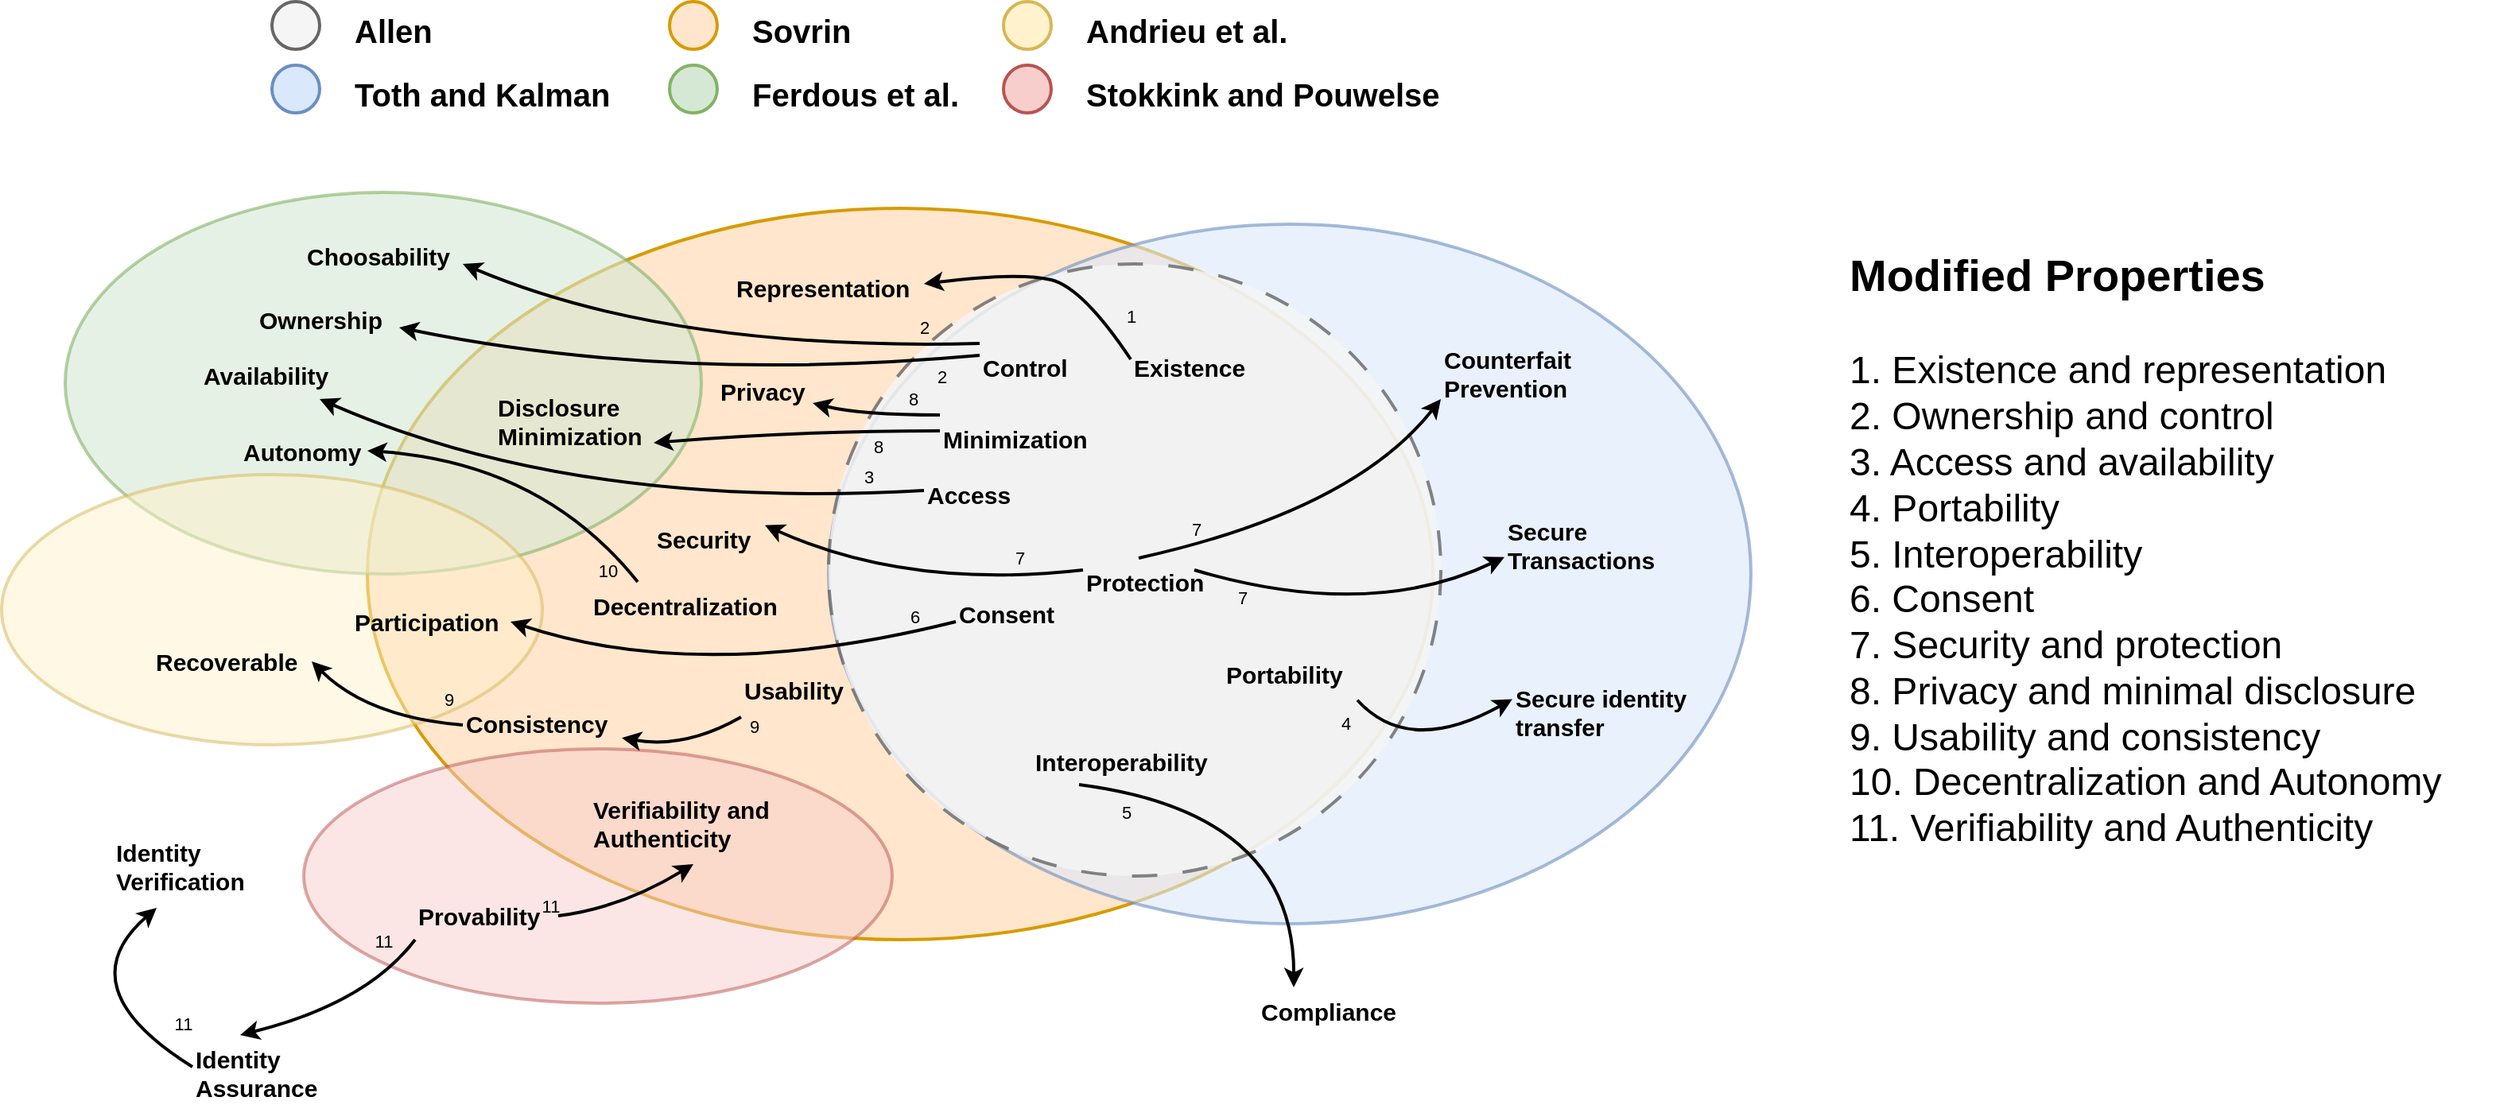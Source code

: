 <mxfile version="26.0.13">
  <diagram name="Page-1" id="ZYrrmXiqT1XjjsEul3kW">
    <mxGraphModel dx="3497" dy="2543" grid="1" gridSize="10" guides="1" tooltips="1" connect="1" arrows="1" fold="1" page="1" pageScale="1" pageWidth="850" pageHeight="1100" math="0" shadow="0">
      <root>
        <mxCell id="0" />
        <mxCell id="1" parent="0" />
        <mxCell id="5MBzVt5I1K_pLWP5MOk9-1" value="" style="ellipse;whiteSpace=wrap;html=1;direction=west;fillColor=#ffe6cc;strokeColor=#d79b00;strokeWidth=2;" vertex="1" parent="1">
          <mxGeometry x="-280" y="10" width="670" height="460" as="geometry" />
        </mxCell>
        <mxCell id="5MBzVt5I1K_pLWP5MOk9-2" value="" style="ellipse;whiteSpace=wrap;html=1;opacity=50;fillColor=#f8cecc;strokeColor=#b85450;strokeWidth=2;" vertex="1" parent="1">
          <mxGeometry x="-320" y="350" width="370" height="160" as="geometry" />
        </mxCell>
        <mxCell id="5MBzVt5I1K_pLWP5MOk9-3" value="" style="ellipse;whiteSpace=wrap;html=1;direction=south;fillColor=#dae8fc;strokeColor=#6c8ebf;opacity=60;strokeWidth=2;" vertex="1" parent="1">
          <mxGeometry x="10" y="20" width="580" height="440" as="geometry" />
        </mxCell>
        <mxCell id="5MBzVt5I1K_pLWP5MOk9-4" value="" style="ellipse;whiteSpace=wrap;html=1;fillColor=#d5e8d4;strokeColor=#82b366;opacity=60;strokeWidth=2;" vertex="1" parent="1">
          <mxGeometry x="-470" width="400" height="240" as="geometry" />
        </mxCell>
        <mxCell id="5MBzVt5I1K_pLWP5MOk9-5" value="" style="ellipse;whiteSpace=wrap;html=1;fillColor=#fff2cc;strokeColor=#d6b656;opacity=50;strokeWidth=2;" vertex="1" parent="1">
          <mxGeometry x="-510" y="177.5" width="340" height="170" as="geometry" />
        </mxCell>
        <mxCell id="5MBzVt5I1K_pLWP5MOk9-6" value="" style="ellipse;whiteSpace=wrap;html=1;aspect=fixed;fillColor=#f5f5f5;dashed=1;dashPattern=8 8;fontColor=#333333;strokeColor=#666666;opacity=80;strokeWidth=2;" vertex="1" parent="1">
          <mxGeometry x="10" y="45" width="385" height="385" as="geometry" />
        </mxCell>
        <mxCell id="5MBzVt5I1K_pLWP5MOk9-7" value="" style="endArrow=classic;html=1;rounded=0;entryX=1;entryY=0.5;entryDx=0;entryDy=0;exitX=0;exitY=0.5;exitDx=0;exitDy=0;curved=1;strokeWidth=2;" edge="1" parent="1" source="5MBzVt5I1K_pLWP5MOk9-15" target="5MBzVt5I1K_pLWP5MOk9-36">
          <mxGeometry width="50" height="50" relative="1" as="geometry">
            <mxPoint x="205" y="350" as="sourcePoint" />
            <mxPoint x="293" y="460" as="targetPoint" />
            <Array as="points">
              <mxPoint x="-70" y="310" />
            </Array>
          </mxGeometry>
        </mxCell>
        <mxCell id="5MBzVt5I1K_pLWP5MOk9-8" value="6" style="edgeLabel;html=1;align=center;verticalAlign=middle;resizable=0;points=[];labelBackgroundColor=none;" vertex="1" connectable="0" parent="5MBzVt5I1K_pLWP5MOk9-7">
          <mxGeometry x="-0.043" y="-4" relative="1" as="geometry">
            <mxPoint x="110" y="-33" as="offset" />
          </mxGeometry>
        </mxCell>
        <mxCell id="5MBzVt5I1K_pLWP5MOk9-9" value="&lt;div&gt;&lt;font style=&quot;font-size: 28px;&quot;&gt;&lt;b&gt;&lt;font&gt;Modified Properties&lt;/font&gt;&lt;/b&gt;&lt;/font&gt;&lt;/div&gt;&lt;div&gt;&lt;font style=&quot;font-size: 24px;&quot;&gt;&lt;br&gt;&lt;/font&gt;&lt;/div&gt;&lt;div&gt;&lt;font style=&quot;font-size: 24px;&quot;&gt;1. Existence and representation&lt;/font&gt;&lt;/div&gt;&lt;div&gt;&lt;font style=&quot;font-size: 24px;&quot;&gt;2. Ownership and control&lt;/font&gt;&lt;/div&gt;&lt;div&gt;&lt;font style=&quot;font-size: 24px;&quot;&gt;3. Access and availability&lt;/font&gt;&lt;/div&gt;&lt;div&gt;&lt;font style=&quot;font-size: 24px;&quot;&gt;4. Portability&lt;/font&gt;&lt;/div&gt;&lt;div&gt;&lt;font style=&quot;font-size: 24px;&quot;&gt;5. Interoperability&lt;/font&gt;&lt;/div&gt;&lt;div&gt;&lt;font style=&quot;font-size: 24px;&quot;&gt;6. Consent&lt;/font&gt;&lt;/div&gt;&lt;div&gt;&lt;font style=&quot;font-size: 24px;&quot;&gt;7. Security and protection&lt;/font&gt;&lt;/div&gt;&lt;div&gt;&lt;font style=&quot;font-size: 24px;&quot;&gt;8. Privacy and minimal disclosure&lt;/font&gt;&lt;/div&gt;&lt;div&gt;&lt;font style=&quot;font-size: 24px;&quot;&gt;9. Usability and consistency&lt;/font&gt;&lt;/div&gt;&lt;div&gt;&lt;font style=&quot;font-size: 24px;&quot;&gt;10. Decentralization and Autonomy&lt;/font&gt;&lt;/div&gt;&lt;div&gt;&lt;font style=&quot;font-size: 24px;&quot;&gt;11. Verifiability and Authenticity&lt;/font&gt;&lt;/div&gt;" style="rounded=1;whiteSpace=wrap;html=1;align=left;fillColor=none;strokeColor=none;strokeWidth=2;" vertex="1" parent="1">
          <mxGeometry x="650" y="27.5" width="410" height="395" as="geometry" />
        </mxCell>
        <mxCell id="5MBzVt5I1K_pLWP5MOk9-10" value="Existence &amp;nbsp;" style="text;whiteSpace=wrap;html=1;fontStyle=1;fontSize=15;" vertex="1" parent="1">
          <mxGeometry x="200" y="95" width="90" height="40" as="geometry" />
        </mxCell>
        <mxCell id="5MBzVt5I1K_pLWP5MOk9-11" value="Control &amp;nbsp;" style="text;whiteSpace=wrap;html=1;fontStyle=1;fontSize=15;" vertex="1" parent="1">
          <mxGeometry x="105" y="95" width="50" height="30" as="geometry" />
        </mxCell>
        <mxCell id="5MBzVt5I1K_pLWP5MOk9-12" value="Access &amp;nbsp;" style="text;whiteSpace=wrap;html=1;fontStyle=1;fontSize=15;" vertex="1" parent="1">
          <mxGeometry x="70" y="175" width="50" height="25" as="geometry" />
        </mxCell>
        <mxCell id="5MBzVt5I1K_pLWP5MOk9-13" value="Portability &amp;nbsp;" style="text;whiteSpace=wrap;html=1;fontStyle=1;fontSize=15;" vertex="1" parent="1">
          <mxGeometry x="257.5" y="287.5" width="85" height="42.5" as="geometry" />
        </mxCell>
        <mxCell id="5MBzVt5I1K_pLWP5MOk9-14" value="Interoperability &amp;nbsp;" style="text;whiteSpace=wrap;html=1;fontStyle=1;fontSize=15;" vertex="1" parent="1">
          <mxGeometry x="137.5" y="342.5" width="120" height="30" as="geometry" />
        </mxCell>
        <mxCell id="5MBzVt5I1K_pLWP5MOk9-15" value="Consent &amp;nbsp;" style="text;whiteSpace=wrap;html=1;fontStyle=1;fontSize=15;" vertex="1" parent="1">
          <mxGeometry x="90" y="250" width="80" height="40" as="geometry" />
        </mxCell>
        <mxCell id="5MBzVt5I1K_pLWP5MOk9-16" value="Protection &amp;nbsp;" style="text;whiteSpace=wrap;html=1;fontStyle=1;fontSize=15;" vertex="1" parent="1">
          <mxGeometry x="170" y="230" width="70" height="30" as="geometry" />
        </mxCell>
        <mxCell id="5MBzVt5I1K_pLWP5MOk9-17" value="&lt;div align=&quot;left&quot;&gt;Minimization&lt;/div&gt;" style="text;whiteSpace=wrap;html=1;fontStyle=1;fontSize=15;" vertex="1" parent="1">
          <mxGeometry x="80" y="140" width="100" height="40" as="geometry" />
        </mxCell>
        <mxCell id="5MBzVt5I1K_pLWP5MOk9-18" value="Representation" style="text;whiteSpace=wrap;html=1;fontStyle=1;fontSize=15;" vertex="1" parent="1">
          <mxGeometry x="-50" y="45" width="120" height="25" as="geometry" />
        </mxCell>
        <mxCell id="5MBzVt5I1K_pLWP5MOk9-19" value="" style="endArrow=classic;html=1;rounded=0;exitX=0;exitY=0.25;exitDx=0;exitDy=0;entryX=1;entryY=0.5;entryDx=0;entryDy=0;curved=1;strokeWidth=2;" edge="1" parent="1" source="5MBzVt5I1K_pLWP5MOk9-10" target="5MBzVt5I1K_pLWP5MOk9-18">
          <mxGeometry width="50" height="50" relative="1" as="geometry">
            <mxPoint x="370" y="200" as="sourcePoint" />
            <mxPoint x="420" y="150" as="targetPoint" />
            <Array as="points">
              <mxPoint x="170" y="60" />
              <mxPoint x="130" y="50" />
            </Array>
          </mxGeometry>
        </mxCell>
        <mxCell id="5MBzVt5I1K_pLWP5MOk9-20" value="1" style="edgeLabel;html=1;align=center;verticalAlign=middle;resizable=0;points=[];labelBackgroundColor=none;" vertex="1" connectable="0" parent="5MBzVt5I1K_pLWP5MOk9-19">
          <mxGeometry x="-0.043" y="-4" relative="1" as="geometry">
            <mxPoint x="49" y="27" as="offset" />
          </mxGeometry>
        </mxCell>
        <mxCell id="5MBzVt5I1K_pLWP5MOk9-21" value="Choosability &amp;nbsp;" style="text;whiteSpace=wrap;html=1;fontStyle=1;fontSize=15;" vertex="1" parent="1">
          <mxGeometry x="-320" y="25" width="100" height="40" as="geometry" />
        </mxCell>
        <mxCell id="5MBzVt5I1K_pLWP5MOk9-22" value="Ownership &amp;nbsp;" style="text;whiteSpace=wrap;html=1;fontStyle=1;fontSize=15;" vertex="1" parent="1">
          <mxGeometry x="-350" y="65" width="90" height="40" as="geometry" />
        </mxCell>
        <mxCell id="5MBzVt5I1K_pLWP5MOk9-23" value="" style="endArrow=classic;html=1;rounded=0;exitX=0;exitY=0;exitDx=0;exitDy=0;entryX=1;entryY=0.5;entryDx=0;entryDy=0;curved=1;strokeWidth=2;" edge="1" parent="1" source="5MBzVt5I1K_pLWP5MOk9-11" target="5MBzVt5I1K_pLWP5MOk9-21">
          <mxGeometry width="50" height="50" relative="1" as="geometry">
            <mxPoint x="315" y="140" as="sourcePoint" />
            <mxPoint x="370" y="70" as="targetPoint" />
            <Array as="points">
              <mxPoint x="-90" y="100" />
            </Array>
          </mxGeometry>
        </mxCell>
        <mxCell id="5MBzVt5I1K_pLWP5MOk9-24" value="2" style="edgeLabel;html=1;align=center;verticalAlign=middle;resizable=0;points=[];labelBackgroundColor=none;" vertex="1" connectable="0" parent="5MBzVt5I1K_pLWP5MOk9-23">
          <mxGeometry x="-0.043" y="-4" relative="1" as="geometry">
            <mxPoint x="126" y="-10" as="offset" />
          </mxGeometry>
        </mxCell>
        <mxCell id="5MBzVt5I1K_pLWP5MOk9-25" value="" style="endArrow=classic;html=1;rounded=0;entryX=1;entryY=0.5;entryDx=0;entryDy=0;exitX=0;exitY=0.25;exitDx=0;exitDy=0;curved=1;strokeWidth=2;" edge="1" parent="1" source="5MBzVt5I1K_pLWP5MOk9-11" target="5MBzVt5I1K_pLWP5MOk9-22">
          <mxGeometry width="50" height="50" relative="1" as="geometry">
            <mxPoint x="400" y="190" as="sourcePoint" />
            <mxPoint x="380" y="80" as="targetPoint" />
            <Array as="points">
              <mxPoint x="-90" y="120" />
            </Array>
          </mxGeometry>
        </mxCell>
        <mxCell id="5MBzVt5I1K_pLWP5MOk9-26" value="2" style="edgeLabel;html=1;align=center;verticalAlign=middle;resizable=0;points=[];labelBackgroundColor=none;" vertex="1" connectable="0" parent="5MBzVt5I1K_pLWP5MOk9-25">
          <mxGeometry x="-0.043" y="-4" relative="1" as="geometry">
            <mxPoint x="152" y="1" as="offset" />
          </mxGeometry>
        </mxCell>
        <mxCell id="5MBzVt5I1K_pLWP5MOk9-27" value="Availability &amp;nbsp;" style="text;whiteSpace=wrap;html=1;fontStyle=1;fontSize=15;" vertex="1" parent="1">
          <mxGeometry x="-385" y="100" width="70" height="30" as="geometry" />
        </mxCell>
        <mxCell id="5MBzVt5I1K_pLWP5MOk9-28" value="" style="endArrow=classic;html=1;rounded=0;exitX=0;exitY=0.5;exitDx=0;exitDy=0;curved=1;strokeWidth=2;" edge="1" parent="1" source="5MBzVt5I1K_pLWP5MOk9-12">
          <mxGeometry width="50" height="50" relative="1" as="geometry">
            <mxPoint x="50" y="170" as="sourcePoint" />
            <mxPoint x="-310" y="130" as="targetPoint" />
            <Array as="points">
              <mxPoint x="-150" y="200" />
            </Array>
          </mxGeometry>
        </mxCell>
        <mxCell id="5MBzVt5I1K_pLWP5MOk9-29" value="3" style="edgeLabel;html=1;align=center;verticalAlign=middle;resizable=0;points=[];labelBackgroundColor=none;" vertex="1" connectable="0" parent="5MBzVt5I1K_pLWP5MOk9-28">
          <mxGeometry x="-0.043" y="-4" relative="1" as="geometry">
            <mxPoint x="154" y="-15" as="offset" />
          </mxGeometry>
        </mxCell>
        <mxCell id="5MBzVt5I1K_pLWP5MOk9-30" value="Secure identity transfer" style="text;whiteSpace=wrap;html=1;fontStyle=1;fontSize=15;" vertex="1" parent="1">
          <mxGeometry x="440" y="302.5" width="115" height="65" as="geometry" />
        </mxCell>
        <mxCell id="5MBzVt5I1K_pLWP5MOk9-31" value="" style="endArrow=classic;html=1;rounded=0;entryX=0;entryY=0.25;entryDx=0;entryDy=0;exitX=1;exitY=0.75;exitDx=0;exitDy=0;curved=1;strokeWidth=2;" edge="1" parent="1" source="5MBzVt5I1K_pLWP5MOk9-13" target="5MBzVt5I1K_pLWP5MOk9-30">
          <mxGeometry width="50" height="50" relative="1" as="geometry">
            <mxPoint x="395" y="315" as="sourcePoint" />
            <mxPoint x="495" y="295" as="targetPoint" />
            <Array as="points">
              <mxPoint x="375" y="355" />
            </Array>
          </mxGeometry>
        </mxCell>
        <mxCell id="5MBzVt5I1K_pLWP5MOk9-32" value="4" style="edgeLabel;html=1;align=center;verticalAlign=middle;resizable=0;points=[];labelBackgroundColor=none;" vertex="1" connectable="0" parent="5MBzVt5I1K_pLWP5MOk9-31">
          <mxGeometry x="-0.043" y="-4" relative="1" as="geometry">
            <mxPoint x="-51" y="-20" as="offset" />
          </mxGeometry>
        </mxCell>
        <mxCell id="5MBzVt5I1K_pLWP5MOk9-33" value="Compliance" style="text;whiteSpace=wrap;html=1;fontStyle=1;fontSize=15;" vertex="1" parent="1">
          <mxGeometry x="280" y="500" width="90" height="40" as="geometry" />
        </mxCell>
        <mxCell id="5MBzVt5I1K_pLWP5MOk9-34" value="" style="endArrow=classic;html=1;rounded=0;entryX=0.25;entryY=0;entryDx=0;entryDy=0;exitX=0.25;exitY=1;exitDx=0;exitDy=0;curved=1;strokeWidth=2;" edge="1" parent="1" source="5MBzVt5I1K_pLWP5MOk9-14" target="5MBzVt5I1K_pLWP5MOk9-33">
          <mxGeometry width="50" height="50" relative="1" as="geometry">
            <mxPoint x="325" y="331" as="sourcePoint" />
            <mxPoint x="440" y="380" as="targetPoint" />
            <Array as="points">
              <mxPoint x="303" y="390" />
            </Array>
          </mxGeometry>
        </mxCell>
        <mxCell id="5MBzVt5I1K_pLWP5MOk9-35" value="5" style="edgeLabel;html=1;align=center;verticalAlign=middle;resizable=0;points=[];labelBackgroundColor=none;" vertex="1" connectable="0" parent="5MBzVt5I1K_pLWP5MOk9-34">
          <mxGeometry x="-0.043" y="-4" relative="1" as="geometry">
            <mxPoint x="-87" y="-2" as="offset" />
          </mxGeometry>
        </mxCell>
        <mxCell id="5MBzVt5I1K_pLWP5MOk9-36" value="Participation" style="text;whiteSpace=wrap;html=1;fontStyle=1;fontSize=15;" vertex="1" parent="1">
          <mxGeometry x="-290" y="255" width="100" height="30" as="geometry" />
        </mxCell>
        <mxCell id="5MBzVt5I1K_pLWP5MOk9-37" value="Security" style="text;whiteSpace=wrap;html=1;fontStyle=1;fontSize=15;" vertex="1" parent="1">
          <mxGeometry x="-100" y="202.5" width="70" height="27.5" as="geometry" />
        </mxCell>
        <mxCell id="5MBzVt5I1K_pLWP5MOk9-38" value="Counterfait Prevention" style="text;whiteSpace=wrap;html=1;fontStyle=1;fontSize=15;" vertex="1" parent="1">
          <mxGeometry x="395" y="90" width="110" height="40" as="geometry" />
        </mxCell>
        <mxCell id="5MBzVt5I1K_pLWP5MOk9-39" value="" style="endArrow=classic;html=1;rounded=0;entryX=1;entryY=0.25;entryDx=0;entryDy=0;exitX=0;exitY=0.25;exitDx=0;exitDy=0;curved=1;strokeWidth=2;" edge="1" parent="1" source="5MBzVt5I1K_pLWP5MOk9-16" target="5MBzVt5I1K_pLWP5MOk9-37">
          <mxGeometry width="50" height="50" relative="1" as="geometry">
            <mxPoint x="100" y="280" as="sourcePoint" />
            <mxPoint x="10" y="340" as="targetPoint" />
            <Array as="points">
              <mxPoint x="60" y="250" />
            </Array>
          </mxGeometry>
        </mxCell>
        <mxCell id="5MBzVt5I1K_pLWP5MOk9-40" value="7" style="edgeLabel;html=1;align=center;verticalAlign=middle;resizable=0;points=[];labelBackgroundColor=none;" vertex="1" connectable="0" parent="5MBzVt5I1K_pLWP5MOk9-39">
          <mxGeometry x="-0.043" y="-4" relative="1" as="geometry">
            <mxPoint x="60" y="-15" as="offset" />
          </mxGeometry>
        </mxCell>
        <mxCell id="5MBzVt5I1K_pLWP5MOk9-41" value="Secure Transactions" style="text;whiteSpace=wrap;html=1;fontStyle=1;fontSize=15;" vertex="1" parent="1">
          <mxGeometry x="435" y="197.5" width="120" height="42.5" as="geometry" />
        </mxCell>
        <mxCell id="5MBzVt5I1K_pLWP5MOk9-42" value="" style="endArrow=classic;html=1;rounded=0;entryX=0;entryY=1;entryDx=0;entryDy=0;exitX=0.5;exitY=0;exitDx=0;exitDy=0;curved=1;strokeWidth=2;" edge="1" parent="1" source="5MBzVt5I1K_pLWP5MOk9-16" target="5MBzVt5I1K_pLWP5MOk9-38">
          <mxGeometry width="50" height="50" relative="1" as="geometry">
            <mxPoint x="50" y="210" as="sourcePoint" />
            <mxPoint x="-90" y="210" as="targetPoint" />
            <Array as="points">
              <mxPoint x="340" y="200" />
            </Array>
          </mxGeometry>
        </mxCell>
        <mxCell id="5MBzVt5I1K_pLWP5MOk9-43" value="7" style="edgeLabel;html=1;align=center;verticalAlign=middle;resizable=0;points=[];labelBackgroundColor=none;" vertex="1" connectable="0" parent="5MBzVt5I1K_pLWP5MOk9-42">
          <mxGeometry x="-0.043" y="-4" relative="1" as="geometry">
            <mxPoint x="-72" y="1" as="offset" />
          </mxGeometry>
        </mxCell>
        <mxCell id="5MBzVt5I1K_pLWP5MOk9-44" value="" style="endArrow=classic;html=1;rounded=0;entryX=0;entryY=0.75;entryDx=0;entryDy=0;exitX=1;exitY=0.25;exitDx=0;exitDy=0;curved=1;strokeWidth=2;" edge="1" parent="1" source="5MBzVt5I1K_pLWP5MOk9-16" target="5MBzVt5I1K_pLWP5MOk9-41">
          <mxGeometry width="50" height="50" relative="1" as="geometry">
            <mxPoint x="60" y="220" as="sourcePoint" />
            <mxPoint x="-60" y="160" as="targetPoint" />
            <Array as="points">
              <mxPoint x="350" y="270" />
            </Array>
          </mxGeometry>
        </mxCell>
        <mxCell id="5MBzVt5I1K_pLWP5MOk9-45" value="7" style="edgeLabel;html=1;align=center;verticalAlign=middle;resizable=0;points=[];labelBackgroundColor=none;" vertex="1" connectable="0" parent="5MBzVt5I1K_pLWP5MOk9-44">
          <mxGeometry x="-0.043" y="-4" relative="1" as="geometry">
            <mxPoint x="-65" y="-15" as="offset" />
          </mxGeometry>
        </mxCell>
        <mxCell id="5MBzVt5I1K_pLWP5MOk9-46" value="Disclosure Minimization" style="text;whiteSpace=wrap;html=1;fontStyle=1;fontSize=15;" vertex="1" parent="1">
          <mxGeometry x="-200" y="120" width="100" height="50" as="geometry" />
        </mxCell>
        <mxCell id="5MBzVt5I1K_pLWP5MOk9-47" value="" style="endArrow=classic;html=1;rounded=0;exitX=0;exitY=0.25;exitDx=0;exitDy=0;entryX=1;entryY=0.75;entryDx=0;entryDy=0;curved=1;strokeWidth=2;" edge="1" parent="1" source="5MBzVt5I1K_pLWP5MOk9-17" target="5MBzVt5I1K_pLWP5MOk9-46">
          <mxGeometry width="50" height="50" relative="1" as="geometry">
            <mxPoint x="73" y="200" as="sourcePoint" />
            <mxPoint x="-40" y="160" as="targetPoint" />
            <Array as="points">
              <mxPoint x="-10" y="150" />
            </Array>
          </mxGeometry>
        </mxCell>
        <mxCell id="5MBzVt5I1K_pLWP5MOk9-48" value="8" style="edgeLabel;html=1;align=center;verticalAlign=middle;resizable=0;points=[];labelBackgroundColor=none;" vertex="1" connectable="0" parent="5MBzVt5I1K_pLWP5MOk9-47">
          <mxGeometry x="-0.043" y="-4" relative="1" as="geometry">
            <mxPoint x="47" y="14" as="offset" />
          </mxGeometry>
        </mxCell>
        <mxCell id="5MBzVt5I1K_pLWP5MOk9-49" value="Privacy" style="text;whiteSpace=wrap;html=1;fontStyle=1;fontSize=15;" vertex="1" parent="1">
          <mxGeometry x="-60" y="110" width="60" height="30" as="geometry" />
        </mxCell>
        <mxCell id="5MBzVt5I1K_pLWP5MOk9-50" value="" style="endArrow=classic;html=1;rounded=0;entryX=1;entryY=0.75;entryDx=0;entryDy=0;exitX=0;exitY=0;exitDx=0;exitDy=0;curved=1;strokeWidth=2;" edge="1" parent="1" source="5MBzVt5I1K_pLWP5MOk9-17" target="5MBzVt5I1K_pLWP5MOk9-49">
          <mxGeometry width="50" height="50" relative="1" as="geometry">
            <mxPoint x="175" y="130" as="sourcePoint" />
            <mxPoint x="233" y="-10" as="targetPoint" />
            <Array as="points">
              <mxPoint x="30" y="140" />
            </Array>
          </mxGeometry>
        </mxCell>
        <mxCell id="5MBzVt5I1K_pLWP5MOk9-51" value="8" style="edgeLabel;html=1;align=center;verticalAlign=middle;resizable=0;points=[];labelBackgroundColor=none;" vertex="1" connectable="0" parent="5MBzVt5I1K_pLWP5MOk9-50">
          <mxGeometry x="-0.043" y="-4" relative="1" as="geometry">
            <mxPoint x="21" y="-6" as="offset" />
          </mxGeometry>
        </mxCell>
        <mxCell id="5MBzVt5I1K_pLWP5MOk9-52" value="Usability" style="text;whiteSpace=wrap;html=1;fontStyle=1;fontSize=15;" vertex="1" parent="1">
          <mxGeometry x="-45" y="297.5" width="60" height="32.5" as="geometry" />
        </mxCell>
        <mxCell id="5MBzVt5I1K_pLWP5MOk9-53" value="Consistency" style="text;whiteSpace=wrap;html=1;fontStyle=1;fontSize=15;" vertex="1" parent="1">
          <mxGeometry x="-220" y="318.75" width="100" height="32.5" as="geometry" />
        </mxCell>
        <mxCell id="5MBzVt5I1K_pLWP5MOk9-54" value="Recoverable" style="text;whiteSpace=wrap;html=1;fontStyle=1;fontSize=15;" vertex="1" parent="1">
          <mxGeometry x="-415" y="280" width="100" height="30" as="geometry" />
        </mxCell>
        <mxCell id="5MBzVt5I1K_pLWP5MOk9-55" value="" style="endArrow=classic;html=1;rounded=0;entryX=1;entryY=0.75;entryDx=0;entryDy=0;exitX=0;exitY=1;exitDx=0;exitDy=0;curved=1;strokeWidth=2;" edge="1" parent="1" source="5MBzVt5I1K_pLWP5MOk9-52" target="5MBzVt5I1K_pLWP5MOk9-53">
          <mxGeometry width="50" height="50" relative="1" as="geometry">
            <mxPoint x="325" y="331" as="sourcePoint" />
            <mxPoint x="440" y="380" as="targetPoint" />
            <Array as="points">
              <mxPoint x="-80" y="350" />
            </Array>
          </mxGeometry>
        </mxCell>
        <mxCell id="5MBzVt5I1K_pLWP5MOk9-56" value="9" style="edgeLabel;html=1;align=center;verticalAlign=middle;resizable=0;points=[];labelBackgroundColor=none;" vertex="1" connectable="0" parent="5MBzVt5I1K_pLWP5MOk9-55">
          <mxGeometry x="-0.043" y="-4" relative="1" as="geometry">
            <mxPoint x="43" y="-10" as="offset" />
          </mxGeometry>
        </mxCell>
        <mxCell id="5MBzVt5I1K_pLWP5MOk9-57" value="" style="endArrow=classic;html=1;rounded=0;entryX=1;entryY=0.5;entryDx=0;entryDy=0;exitX=0;exitY=0.5;exitDx=0;exitDy=0;curved=1;strokeWidth=2;" edge="1" parent="1" source="5MBzVt5I1K_pLWP5MOk9-53" target="5MBzVt5I1K_pLWP5MOk9-54">
          <mxGeometry width="50" height="50" relative="1" as="geometry">
            <mxPoint x="555" y="320" as="sourcePoint" />
            <mxPoint x="640" y="365" as="targetPoint" />
            <Array as="points">
              <mxPoint x="-280" y="330" />
            </Array>
          </mxGeometry>
        </mxCell>
        <mxCell id="5MBzVt5I1K_pLWP5MOk9-58" value="9" style="edgeLabel;html=1;align=center;verticalAlign=middle;resizable=0;points=[];labelBackgroundColor=none;" vertex="1" connectable="0" parent="5MBzVt5I1K_pLWP5MOk9-57">
          <mxGeometry x="-0.043" y="-4" relative="1" as="geometry">
            <mxPoint x="43" y="-8" as="offset" />
          </mxGeometry>
        </mxCell>
        <mxCell id="5MBzVt5I1K_pLWP5MOk9-59" value="Decentralization" style="text;whiteSpace=wrap;html=1;fontStyle=1;fontSize=15;" vertex="1" parent="1">
          <mxGeometry x="-140" y="245" width="120" height="30" as="geometry" />
        </mxCell>
        <mxCell id="5MBzVt5I1K_pLWP5MOk9-60" value="Autonomy" style="text;whiteSpace=wrap;html=1;fontStyle=1;fontSize=15;" vertex="1" parent="1">
          <mxGeometry x="-360" y="147.5" width="80" height="30" as="geometry" />
        </mxCell>
        <mxCell id="5MBzVt5I1K_pLWP5MOk9-61" value="" style="endArrow=classic;html=1;rounded=0;entryX=1;entryY=0.5;entryDx=0;entryDy=0;exitX=0.25;exitY=0;exitDx=0;exitDy=0;jumpStyle=arc;curved=1;strokeWidth=2;" edge="1" parent="1" source="5MBzVt5I1K_pLWP5MOk9-59" target="5MBzVt5I1K_pLWP5MOk9-60">
          <mxGeometry width="50" height="50" relative="1" as="geometry">
            <mxPoint x="100" y="280" as="sourcePoint" />
            <mxPoint x="10" y="340" as="targetPoint" />
            <Array as="points">
              <mxPoint x="-170" y="170" />
            </Array>
          </mxGeometry>
        </mxCell>
        <mxCell id="5MBzVt5I1K_pLWP5MOk9-62" value="10" style="edgeLabel;html=1;align=center;verticalAlign=middle;resizable=0;points=[];labelBackgroundColor=none;" vertex="1" connectable="0" parent="5MBzVt5I1K_pLWP5MOk9-61">
          <mxGeometry x="-0.043" y="-4" relative="1" as="geometry">
            <mxPoint x="43" y="72" as="offset" />
          </mxGeometry>
        </mxCell>
        <mxCell id="5MBzVt5I1K_pLWP5MOk9-63" value="Identity Verification" style="text;whiteSpace=wrap;html=1;fontStyle=1;fontSize=15;" vertex="1" parent="1">
          <mxGeometry x="-440" y="400" width="110" height="50" as="geometry" />
        </mxCell>
        <mxCell id="5MBzVt5I1K_pLWP5MOk9-64" value="Verifiability and Authenticity" style="text;whiteSpace=wrap;html=1;fontStyle=1;fontSize=15;" vertex="1" parent="1">
          <mxGeometry x="-140" y="372.5" width="130" height="50" as="geometry" />
        </mxCell>
        <mxCell id="5MBzVt5I1K_pLWP5MOk9-65" value="Provability" style="text;whiteSpace=wrap;html=1;fontStyle=1;fontSize=15;" vertex="1" parent="1">
          <mxGeometry x="-250" y="440" width="90" height="30" as="geometry" />
        </mxCell>
        <mxCell id="5MBzVt5I1K_pLWP5MOk9-66" value="Identity Assurance" style="text;whiteSpace=wrap;html=1;fontStyle=1;fontSize=15;" vertex="1" parent="1">
          <mxGeometry x="-390" y="530" width="120" height="40" as="geometry" />
        </mxCell>
        <mxCell id="5MBzVt5I1K_pLWP5MOk9-67" value="" style="endArrow=classic;html=1;rounded=0;entryX=0.25;entryY=0;entryDx=0;entryDy=0;exitX=0;exitY=1;exitDx=0;exitDy=0;curved=1;strokeWidth=2;" edge="1" parent="1" source="5MBzVt5I1K_pLWP5MOk9-65" target="5MBzVt5I1K_pLWP5MOk9-66">
          <mxGeometry width="50" height="50" relative="1" as="geometry">
            <mxPoint x="-300" y="300" as="sourcePoint" />
            <mxPoint x="-345" y="390" as="targetPoint" />
            <Array as="points">
              <mxPoint x="-280" y="510" />
            </Array>
          </mxGeometry>
        </mxCell>
        <mxCell id="5MBzVt5I1K_pLWP5MOk9-68" value="11" style="edgeLabel;html=1;align=center;verticalAlign=middle;resizable=0;points=[];labelBackgroundColor=none;" vertex="1" connectable="0" parent="5MBzVt5I1K_pLWP5MOk9-67">
          <mxGeometry x="-0.043" y="-4" relative="1" as="geometry">
            <mxPoint x="24" y="-39" as="offset" />
          </mxGeometry>
        </mxCell>
        <mxCell id="5MBzVt5I1K_pLWP5MOk9-69" value="" style="endArrow=classic;html=1;rounded=0;entryX=0.25;entryY=1;entryDx=0;entryDy=0;exitX=0;exitY=0.5;exitDx=0;exitDy=0;curved=1;strokeWidth=2;" edge="1" parent="1" source="5MBzVt5I1K_pLWP5MOk9-66" target="5MBzVt5I1K_pLWP5MOk9-63">
          <mxGeometry width="50" height="50" relative="1" as="geometry">
            <mxPoint x="-290" y="310" as="sourcePoint" />
            <mxPoint x="-335" y="400" as="targetPoint" />
            <Array as="points">
              <mxPoint x="-470" y="500" />
            </Array>
          </mxGeometry>
        </mxCell>
        <mxCell id="5MBzVt5I1K_pLWP5MOk9-70" value="11" style="edgeLabel;html=1;align=center;verticalAlign=middle;resizable=0;points=[];labelBackgroundColor=none;" vertex="1" connectable="0" parent="5MBzVt5I1K_pLWP5MOk9-69">
          <mxGeometry x="-0.043" y="-4" relative="1" as="geometry">
            <mxPoint x="61" y="19" as="offset" />
          </mxGeometry>
        </mxCell>
        <mxCell id="5MBzVt5I1K_pLWP5MOk9-71" value="" style="endArrow=classic;html=1;rounded=0;exitX=1;exitY=0.5;exitDx=0;exitDy=0;entryX=0.5;entryY=1;entryDx=0;entryDy=0;curved=1;strokeWidth=2;" edge="1" parent="1" source="5MBzVt5I1K_pLWP5MOk9-65" target="5MBzVt5I1K_pLWP5MOk9-64">
          <mxGeometry width="50" height="50" relative="1" as="geometry">
            <mxPoint x="-275" y="410" as="sourcePoint" />
            <mxPoint x="-300" y="330" as="targetPoint" />
            <Array as="points">
              <mxPoint x="-120" y="450" />
            </Array>
          </mxGeometry>
        </mxCell>
        <mxCell id="5MBzVt5I1K_pLWP5MOk9-72" value="11" style="edgeLabel;html=1;align=center;verticalAlign=middle;resizable=0;points=[];labelBackgroundColor=none;" vertex="1" connectable="0" parent="5MBzVt5I1K_pLWP5MOk9-71">
          <mxGeometry x="-0.043" y="-4" relative="1" as="geometry">
            <mxPoint x="-51" y="-2" as="offset" />
          </mxGeometry>
        </mxCell>
        <mxCell id="5MBzVt5I1K_pLWP5MOk9-73" value="" style="ellipse;whiteSpace=wrap;html=1;aspect=fixed;fillColor=#ffe6cc;strokeColor=#d79b00;strokeWidth=2;" vertex="1" parent="1">
          <mxGeometry x="-90" y="-120" width="30" height="30" as="geometry" />
        </mxCell>
        <mxCell id="5MBzVt5I1K_pLWP5MOk9-74" value="&lt;font style=&quot;font-size: 20px;&quot;&gt;Sovrin&lt;/font&gt;" style="text;whiteSpace=wrap;html=1;fontStyle=1" vertex="1" parent="1">
          <mxGeometry x="-40" y="-120" width="130" height="40" as="geometry" />
        </mxCell>
        <mxCell id="5MBzVt5I1K_pLWP5MOk9-75" value="" style="ellipse;whiteSpace=wrap;html=1;aspect=fixed;fillColor=#d5e8d4;strokeColor=#82b366;strokeWidth=2;" vertex="1" parent="1">
          <mxGeometry x="-90" y="-80" width="30" height="30" as="geometry" />
        </mxCell>
        <mxCell id="5MBzVt5I1K_pLWP5MOk9-76" value="&lt;font style=&quot;font-size: 20px;&quot;&gt;Ferdous et al.&lt;/font&gt;" style="text;whiteSpace=wrap;html=1;fontStyle=1" vertex="1" parent="1">
          <mxGeometry x="-40" y="-80" width="150" height="40" as="geometry" />
        </mxCell>
        <mxCell id="5MBzVt5I1K_pLWP5MOk9-77" value="" style="ellipse;whiteSpace=wrap;html=1;aspect=fixed;fillColor=#fff2cc;strokeColor=#d6b656;strokeWidth=2;" vertex="1" parent="1">
          <mxGeometry x="120" y="-120" width="30" height="30" as="geometry" />
        </mxCell>
        <mxCell id="5MBzVt5I1K_pLWP5MOk9-78" value="&lt;font style=&quot;font-size: 20px;&quot;&gt;Andrieu et al.&lt;/font&gt;" style="text;whiteSpace=wrap;html=1;fontStyle=1" vertex="1" parent="1">
          <mxGeometry x="170" y="-120" width="130" height="40" as="geometry" />
        </mxCell>
        <mxCell id="5MBzVt5I1K_pLWP5MOk9-79" value="" style="ellipse;whiteSpace=wrap;html=1;aspect=fixed;fillColor=#f8cecc;strokeColor=#b85450;strokeWidth=2;" vertex="1" parent="1">
          <mxGeometry x="120" y="-80" width="30" height="30" as="geometry" />
        </mxCell>
        <mxCell id="5MBzVt5I1K_pLWP5MOk9-80" value="&lt;font style=&quot;font-size: 20px;&quot;&gt;Stokkink and Pouwelse &lt;/font&gt;" style="text;whiteSpace=wrap;html=1;fontStyle=1" vertex="1" parent="1">
          <mxGeometry x="170" y="-80" width="230" height="40" as="geometry" />
        </mxCell>
        <mxCell id="5MBzVt5I1K_pLWP5MOk9-81" value="" style="ellipse;whiteSpace=wrap;html=1;aspect=fixed;fillColor=#f5f5f5;strokeColor=#666666;fontColor=#333333;strokeWidth=2;" vertex="1" parent="1">
          <mxGeometry x="-340" y="-120" width="30" height="30" as="geometry" />
        </mxCell>
        <mxCell id="5MBzVt5I1K_pLWP5MOk9-82" value="&lt;font style=&quot;font-size: 20px;&quot;&gt;Allen&lt;/font&gt;" style="text;whiteSpace=wrap;html=1;fontStyle=1" vertex="1" parent="1">
          <mxGeometry x="-290" y="-120" width="130" height="40" as="geometry" />
        </mxCell>
        <mxCell id="5MBzVt5I1K_pLWP5MOk9-83" value="" style="ellipse;whiteSpace=wrap;html=1;aspect=fixed;fillColor=#dae8fc;strokeColor=#6c8ebf;strokeWidth=2;" vertex="1" parent="1">
          <mxGeometry x="-340" y="-80" width="30" height="30" as="geometry" />
        </mxCell>
        <mxCell id="5MBzVt5I1K_pLWP5MOk9-84" value="&lt;font style=&quot;font-size: 20px;&quot;&gt;Toth and Kalman&lt;/font&gt;" style="text;whiteSpace=wrap;html=1;fontStyle=1" vertex="1" parent="1">
          <mxGeometry x="-290" y="-80" width="170" height="40" as="geometry" />
        </mxCell>
      </root>
    </mxGraphModel>
  </diagram>
</mxfile>
